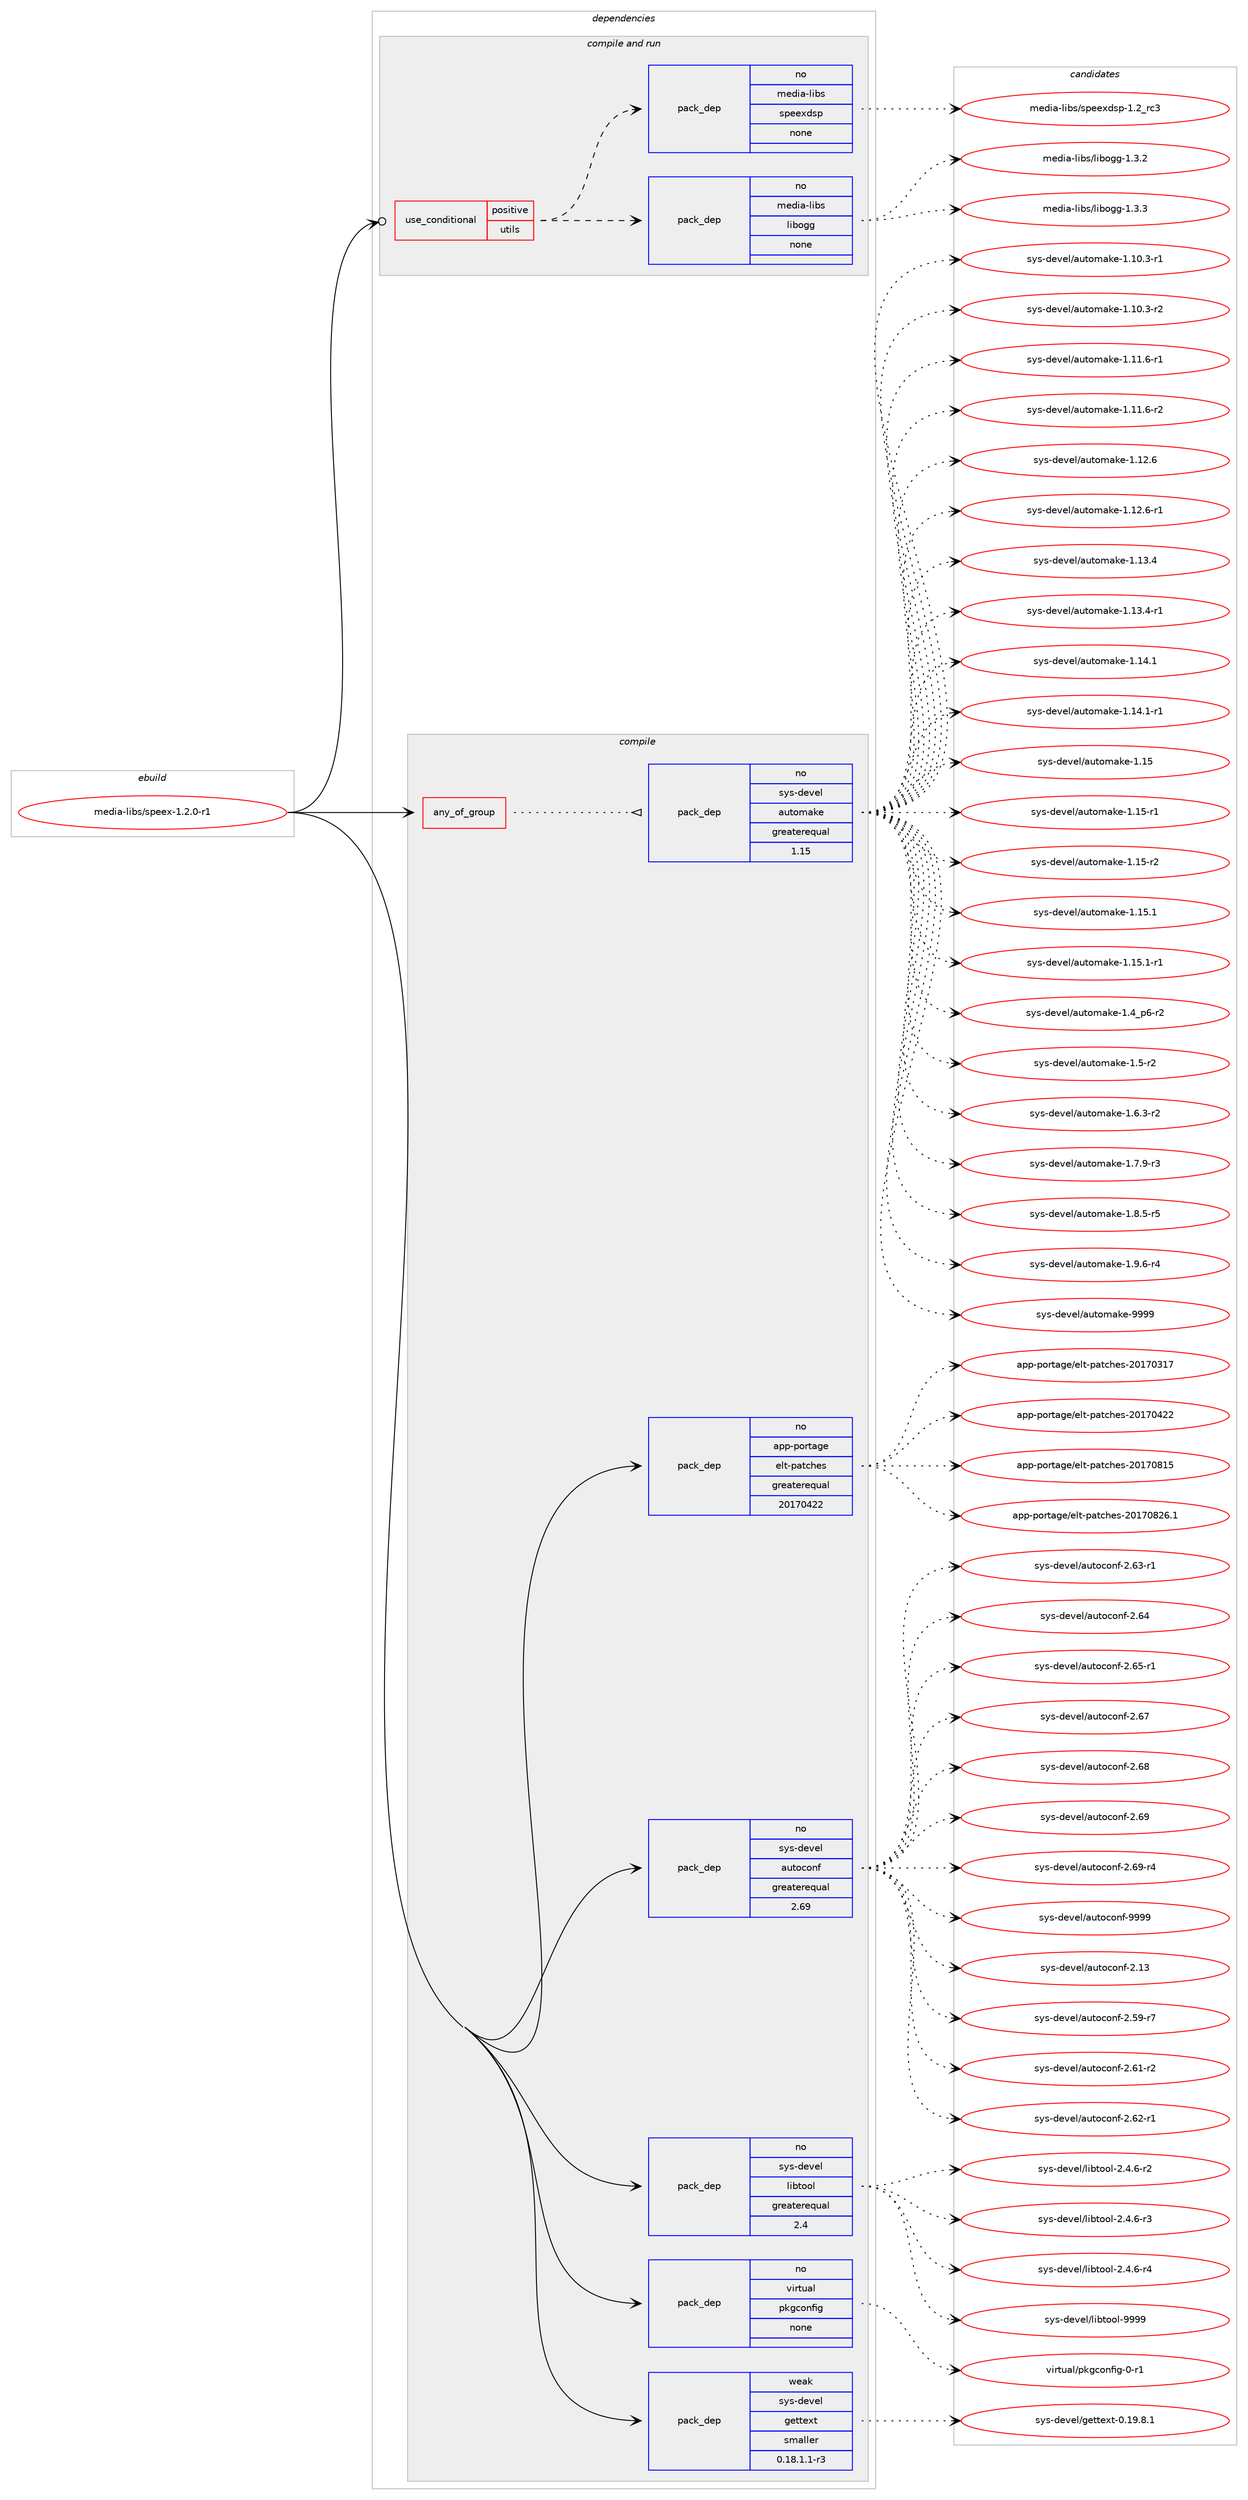 digraph prolog {

# *************
# Graph options
# *************

newrank=true;
concentrate=true;
compound=true;
graph [rankdir=LR,fontname=Helvetica,fontsize=10,ranksep=1.5];#, ranksep=2.5, nodesep=0.2];
edge  [arrowhead=vee];
node  [fontname=Helvetica,fontsize=10];

# **********
# The ebuild
# **********

subgraph cluster_leftcol {
color=gray;
rank=same;
label=<<i>ebuild</i>>;
id [label="media-libs/speex-1.2.0-r1", color=red, width=4, href="../media-libs/speex-1.2.0-r1.svg"];
}

# ****************
# The dependencies
# ****************

subgraph cluster_midcol {
color=gray;
label=<<i>dependencies</i>>;
subgraph cluster_compile {
fillcolor="#eeeeee";
style=filled;
label=<<i>compile</i>>;
subgraph any5769 {
dependency370598 [label=<<TABLE BORDER="0" CELLBORDER="1" CELLSPACING="0" CELLPADDING="4"><TR><TD CELLPADDING="10">any_of_group</TD></TR></TABLE>>, shape=none, color=red];subgraph pack273130 {
dependency370599 [label=<<TABLE BORDER="0" CELLBORDER="1" CELLSPACING="0" CELLPADDING="4" WIDTH="220"><TR><TD ROWSPAN="6" CELLPADDING="30">pack_dep</TD></TR><TR><TD WIDTH="110">no</TD></TR><TR><TD>sys-devel</TD></TR><TR><TD>automake</TD></TR><TR><TD>greaterequal</TD></TR><TR><TD>1.15</TD></TR></TABLE>>, shape=none, color=blue];
}
dependency370598:e -> dependency370599:w [weight=20,style="dotted",arrowhead="oinv"];
}
id:e -> dependency370598:w [weight=20,style="solid",arrowhead="vee"];
subgraph pack273131 {
dependency370600 [label=<<TABLE BORDER="0" CELLBORDER="1" CELLSPACING="0" CELLPADDING="4" WIDTH="220"><TR><TD ROWSPAN="6" CELLPADDING="30">pack_dep</TD></TR><TR><TD WIDTH="110">no</TD></TR><TR><TD>app-portage</TD></TR><TR><TD>elt-patches</TD></TR><TR><TD>greaterequal</TD></TR><TR><TD>20170422</TD></TR></TABLE>>, shape=none, color=blue];
}
id:e -> dependency370600:w [weight=20,style="solid",arrowhead="vee"];
subgraph pack273132 {
dependency370601 [label=<<TABLE BORDER="0" CELLBORDER="1" CELLSPACING="0" CELLPADDING="4" WIDTH="220"><TR><TD ROWSPAN="6" CELLPADDING="30">pack_dep</TD></TR><TR><TD WIDTH="110">no</TD></TR><TR><TD>sys-devel</TD></TR><TR><TD>autoconf</TD></TR><TR><TD>greaterequal</TD></TR><TR><TD>2.69</TD></TR></TABLE>>, shape=none, color=blue];
}
id:e -> dependency370601:w [weight=20,style="solid",arrowhead="vee"];
subgraph pack273133 {
dependency370602 [label=<<TABLE BORDER="0" CELLBORDER="1" CELLSPACING="0" CELLPADDING="4" WIDTH="220"><TR><TD ROWSPAN="6" CELLPADDING="30">pack_dep</TD></TR><TR><TD WIDTH="110">no</TD></TR><TR><TD>sys-devel</TD></TR><TR><TD>libtool</TD></TR><TR><TD>greaterequal</TD></TR><TR><TD>2.4</TD></TR></TABLE>>, shape=none, color=blue];
}
id:e -> dependency370602:w [weight=20,style="solid",arrowhead="vee"];
subgraph pack273134 {
dependency370603 [label=<<TABLE BORDER="0" CELLBORDER="1" CELLSPACING="0" CELLPADDING="4" WIDTH="220"><TR><TD ROWSPAN="6" CELLPADDING="30">pack_dep</TD></TR><TR><TD WIDTH="110">no</TD></TR><TR><TD>virtual</TD></TR><TR><TD>pkgconfig</TD></TR><TR><TD>none</TD></TR><TR><TD></TD></TR></TABLE>>, shape=none, color=blue];
}
id:e -> dependency370603:w [weight=20,style="solid",arrowhead="vee"];
subgraph pack273135 {
dependency370604 [label=<<TABLE BORDER="0" CELLBORDER="1" CELLSPACING="0" CELLPADDING="4" WIDTH="220"><TR><TD ROWSPAN="6" CELLPADDING="30">pack_dep</TD></TR><TR><TD WIDTH="110">weak</TD></TR><TR><TD>sys-devel</TD></TR><TR><TD>gettext</TD></TR><TR><TD>smaller</TD></TR><TR><TD>0.18.1.1-r3</TD></TR></TABLE>>, shape=none, color=blue];
}
id:e -> dependency370604:w [weight=20,style="solid",arrowhead="vee"];
}
subgraph cluster_compileandrun {
fillcolor="#eeeeee";
style=filled;
label=<<i>compile and run</i>>;
subgraph cond91553 {
dependency370605 [label=<<TABLE BORDER="0" CELLBORDER="1" CELLSPACING="0" CELLPADDING="4"><TR><TD ROWSPAN="3" CELLPADDING="10">use_conditional</TD></TR><TR><TD>positive</TD></TR><TR><TD>utils</TD></TR></TABLE>>, shape=none, color=red];
subgraph pack273136 {
dependency370606 [label=<<TABLE BORDER="0" CELLBORDER="1" CELLSPACING="0" CELLPADDING="4" WIDTH="220"><TR><TD ROWSPAN="6" CELLPADDING="30">pack_dep</TD></TR><TR><TD WIDTH="110">no</TD></TR><TR><TD>media-libs</TD></TR><TR><TD>libogg</TD></TR><TR><TD>none</TD></TR><TR><TD></TD></TR></TABLE>>, shape=none, color=blue];
}
dependency370605:e -> dependency370606:w [weight=20,style="dashed",arrowhead="vee"];
subgraph pack273137 {
dependency370607 [label=<<TABLE BORDER="0" CELLBORDER="1" CELLSPACING="0" CELLPADDING="4" WIDTH="220"><TR><TD ROWSPAN="6" CELLPADDING="30">pack_dep</TD></TR><TR><TD WIDTH="110">no</TD></TR><TR><TD>media-libs</TD></TR><TR><TD>speexdsp</TD></TR><TR><TD>none</TD></TR><TR><TD></TD></TR></TABLE>>, shape=none, color=blue];
}
dependency370605:e -> dependency370607:w [weight=20,style="dashed",arrowhead="vee"];
}
id:e -> dependency370605:w [weight=20,style="solid",arrowhead="odotvee"];
}
subgraph cluster_run {
fillcolor="#eeeeee";
style=filled;
label=<<i>run</i>>;
}
}

# **************
# The candidates
# **************

subgraph cluster_choices {
rank=same;
color=gray;
label=<<i>candidates</i>>;

subgraph choice273130 {
color=black;
nodesep=1;
choice11512111545100101118101108479711711611110997107101454946494846514511449 [label="sys-devel/automake-1.10.3-r1", color=red, width=4,href="../sys-devel/automake-1.10.3-r1.svg"];
choice11512111545100101118101108479711711611110997107101454946494846514511450 [label="sys-devel/automake-1.10.3-r2", color=red, width=4,href="../sys-devel/automake-1.10.3-r2.svg"];
choice11512111545100101118101108479711711611110997107101454946494946544511449 [label="sys-devel/automake-1.11.6-r1", color=red, width=4,href="../sys-devel/automake-1.11.6-r1.svg"];
choice11512111545100101118101108479711711611110997107101454946494946544511450 [label="sys-devel/automake-1.11.6-r2", color=red, width=4,href="../sys-devel/automake-1.11.6-r2.svg"];
choice1151211154510010111810110847971171161111099710710145494649504654 [label="sys-devel/automake-1.12.6", color=red, width=4,href="../sys-devel/automake-1.12.6.svg"];
choice11512111545100101118101108479711711611110997107101454946495046544511449 [label="sys-devel/automake-1.12.6-r1", color=red, width=4,href="../sys-devel/automake-1.12.6-r1.svg"];
choice1151211154510010111810110847971171161111099710710145494649514652 [label="sys-devel/automake-1.13.4", color=red, width=4,href="../sys-devel/automake-1.13.4.svg"];
choice11512111545100101118101108479711711611110997107101454946495146524511449 [label="sys-devel/automake-1.13.4-r1", color=red, width=4,href="../sys-devel/automake-1.13.4-r1.svg"];
choice1151211154510010111810110847971171161111099710710145494649524649 [label="sys-devel/automake-1.14.1", color=red, width=4,href="../sys-devel/automake-1.14.1.svg"];
choice11512111545100101118101108479711711611110997107101454946495246494511449 [label="sys-devel/automake-1.14.1-r1", color=red, width=4,href="../sys-devel/automake-1.14.1-r1.svg"];
choice115121115451001011181011084797117116111109971071014549464953 [label="sys-devel/automake-1.15", color=red, width=4,href="../sys-devel/automake-1.15.svg"];
choice1151211154510010111810110847971171161111099710710145494649534511449 [label="sys-devel/automake-1.15-r1", color=red, width=4,href="../sys-devel/automake-1.15-r1.svg"];
choice1151211154510010111810110847971171161111099710710145494649534511450 [label="sys-devel/automake-1.15-r2", color=red, width=4,href="../sys-devel/automake-1.15-r2.svg"];
choice1151211154510010111810110847971171161111099710710145494649534649 [label="sys-devel/automake-1.15.1", color=red, width=4,href="../sys-devel/automake-1.15.1.svg"];
choice11512111545100101118101108479711711611110997107101454946495346494511449 [label="sys-devel/automake-1.15.1-r1", color=red, width=4,href="../sys-devel/automake-1.15.1-r1.svg"];
choice115121115451001011181011084797117116111109971071014549465295112544511450 [label="sys-devel/automake-1.4_p6-r2", color=red, width=4,href="../sys-devel/automake-1.4_p6-r2.svg"];
choice11512111545100101118101108479711711611110997107101454946534511450 [label="sys-devel/automake-1.5-r2", color=red, width=4,href="../sys-devel/automake-1.5-r2.svg"];
choice115121115451001011181011084797117116111109971071014549465446514511450 [label="sys-devel/automake-1.6.3-r2", color=red, width=4,href="../sys-devel/automake-1.6.3-r2.svg"];
choice115121115451001011181011084797117116111109971071014549465546574511451 [label="sys-devel/automake-1.7.9-r3", color=red, width=4,href="../sys-devel/automake-1.7.9-r3.svg"];
choice115121115451001011181011084797117116111109971071014549465646534511453 [label="sys-devel/automake-1.8.5-r5", color=red, width=4,href="../sys-devel/automake-1.8.5-r5.svg"];
choice115121115451001011181011084797117116111109971071014549465746544511452 [label="sys-devel/automake-1.9.6-r4", color=red, width=4,href="../sys-devel/automake-1.9.6-r4.svg"];
choice115121115451001011181011084797117116111109971071014557575757 [label="sys-devel/automake-9999", color=red, width=4,href="../sys-devel/automake-9999.svg"];
dependency370599:e -> choice11512111545100101118101108479711711611110997107101454946494846514511449:w [style=dotted,weight="100"];
dependency370599:e -> choice11512111545100101118101108479711711611110997107101454946494846514511450:w [style=dotted,weight="100"];
dependency370599:e -> choice11512111545100101118101108479711711611110997107101454946494946544511449:w [style=dotted,weight="100"];
dependency370599:e -> choice11512111545100101118101108479711711611110997107101454946494946544511450:w [style=dotted,weight="100"];
dependency370599:e -> choice1151211154510010111810110847971171161111099710710145494649504654:w [style=dotted,weight="100"];
dependency370599:e -> choice11512111545100101118101108479711711611110997107101454946495046544511449:w [style=dotted,weight="100"];
dependency370599:e -> choice1151211154510010111810110847971171161111099710710145494649514652:w [style=dotted,weight="100"];
dependency370599:e -> choice11512111545100101118101108479711711611110997107101454946495146524511449:w [style=dotted,weight="100"];
dependency370599:e -> choice1151211154510010111810110847971171161111099710710145494649524649:w [style=dotted,weight="100"];
dependency370599:e -> choice11512111545100101118101108479711711611110997107101454946495246494511449:w [style=dotted,weight="100"];
dependency370599:e -> choice115121115451001011181011084797117116111109971071014549464953:w [style=dotted,weight="100"];
dependency370599:e -> choice1151211154510010111810110847971171161111099710710145494649534511449:w [style=dotted,weight="100"];
dependency370599:e -> choice1151211154510010111810110847971171161111099710710145494649534511450:w [style=dotted,weight="100"];
dependency370599:e -> choice1151211154510010111810110847971171161111099710710145494649534649:w [style=dotted,weight="100"];
dependency370599:e -> choice11512111545100101118101108479711711611110997107101454946495346494511449:w [style=dotted,weight="100"];
dependency370599:e -> choice115121115451001011181011084797117116111109971071014549465295112544511450:w [style=dotted,weight="100"];
dependency370599:e -> choice11512111545100101118101108479711711611110997107101454946534511450:w [style=dotted,weight="100"];
dependency370599:e -> choice115121115451001011181011084797117116111109971071014549465446514511450:w [style=dotted,weight="100"];
dependency370599:e -> choice115121115451001011181011084797117116111109971071014549465546574511451:w [style=dotted,weight="100"];
dependency370599:e -> choice115121115451001011181011084797117116111109971071014549465646534511453:w [style=dotted,weight="100"];
dependency370599:e -> choice115121115451001011181011084797117116111109971071014549465746544511452:w [style=dotted,weight="100"];
dependency370599:e -> choice115121115451001011181011084797117116111109971071014557575757:w [style=dotted,weight="100"];
}
subgraph choice273131 {
color=black;
nodesep=1;
choice97112112451121111141169710310147101108116451129711699104101115455048495548514955 [label="app-portage/elt-patches-20170317", color=red, width=4,href="../app-portage/elt-patches-20170317.svg"];
choice97112112451121111141169710310147101108116451129711699104101115455048495548525050 [label="app-portage/elt-patches-20170422", color=red, width=4,href="../app-portage/elt-patches-20170422.svg"];
choice97112112451121111141169710310147101108116451129711699104101115455048495548564953 [label="app-portage/elt-patches-20170815", color=red, width=4,href="../app-portage/elt-patches-20170815.svg"];
choice971121124511211111411697103101471011081164511297116991041011154550484955485650544649 [label="app-portage/elt-patches-20170826.1", color=red, width=4,href="../app-portage/elt-patches-20170826.1.svg"];
dependency370600:e -> choice97112112451121111141169710310147101108116451129711699104101115455048495548514955:w [style=dotted,weight="100"];
dependency370600:e -> choice97112112451121111141169710310147101108116451129711699104101115455048495548525050:w [style=dotted,weight="100"];
dependency370600:e -> choice97112112451121111141169710310147101108116451129711699104101115455048495548564953:w [style=dotted,weight="100"];
dependency370600:e -> choice971121124511211111411697103101471011081164511297116991041011154550484955485650544649:w [style=dotted,weight="100"];
}
subgraph choice273132 {
color=black;
nodesep=1;
choice115121115451001011181011084797117116111991111101024550464951 [label="sys-devel/autoconf-2.13", color=red, width=4,href="../sys-devel/autoconf-2.13.svg"];
choice1151211154510010111810110847971171161119911111010245504653574511455 [label="sys-devel/autoconf-2.59-r7", color=red, width=4,href="../sys-devel/autoconf-2.59-r7.svg"];
choice1151211154510010111810110847971171161119911111010245504654494511450 [label="sys-devel/autoconf-2.61-r2", color=red, width=4,href="../sys-devel/autoconf-2.61-r2.svg"];
choice1151211154510010111810110847971171161119911111010245504654504511449 [label="sys-devel/autoconf-2.62-r1", color=red, width=4,href="../sys-devel/autoconf-2.62-r1.svg"];
choice1151211154510010111810110847971171161119911111010245504654514511449 [label="sys-devel/autoconf-2.63-r1", color=red, width=4,href="../sys-devel/autoconf-2.63-r1.svg"];
choice115121115451001011181011084797117116111991111101024550465452 [label="sys-devel/autoconf-2.64", color=red, width=4,href="../sys-devel/autoconf-2.64.svg"];
choice1151211154510010111810110847971171161119911111010245504654534511449 [label="sys-devel/autoconf-2.65-r1", color=red, width=4,href="../sys-devel/autoconf-2.65-r1.svg"];
choice115121115451001011181011084797117116111991111101024550465455 [label="sys-devel/autoconf-2.67", color=red, width=4,href="../sys-devel/autoconf-2.67.svg"];
choice115121115451001011181011084797117116111991111101024550465456 [label="sys-devel/autoconf-2.68", color=red, width=4,href="../sys-devel/autoconf-2.68.svg"];
choice115121115451001011181011084797117116111991111101024550465457 [label="sys-devel/autoconf-2.69", color=red, width=4,href="../sys-devel/autoconf-2.69.svg"];
choice1151211154510010111810110847971171161119911111010245504654574511452 [label="sys-devel/autoconf-2.69-r4", color=red, width=4,href="../sys-devel/autoconf-2.69-r4.svg"];
choice115121115451001011181011084797117116111991111101024557575757 [label="sys-devel/autoconf-9999", color=red, width=4,href="../sys-devel/autoconf-9999.svg"];
dependency370601:e -> choice115121115451001011181011084797117116111991111101024550464951:w [style=dotted,weight="100"];
dependency370601:e -> choice1151211154510010111810110847971171161119911111010245504653574511455:w [style=dotted,weight="100"];
dependency370601:e -> choice1151211154510010111810110847971171161119911111010245504654494511450:w [style=dotted,weight="100"];
dependency370601:e -> choice1151211154510010111810110847971171161119911111010245504654504511449:w [style=dotted,weight="100"];
dependency370601:e -> choice1151211154510010111810110847971171161119911111010245504654514511449:w [style=dotted,weight="100"];
dependency370601:e -> choice115121115451001011181011084797117116111991111101024550465452:w [style=dotted,weight="100"];
dependency370601:e -> choice1151211154510010111810110847971171161119911111010245504654534511449:w [style=dotted,weight="100"];
dependency370601:e -> choice115121115451001011181011084797117116111991111101024550465455:w [style=dotted,weight="100"];
dependency370601:e -> choice115121115451001011181011084797117116111991111101024550465456:w [style=dotted,weight="100"];
dependency370601:e -> choice115121115451001011181011084797117116111991111101024550465457:w [style=dotted,weight="100"];
dependency370601:e -> choice1151211154510010111810110847971171161119911111010245504654574511452:w [style=dotted,weight="100"];
dependency370601:e -> choice115121115451001011181011084797117116111991111101024557575757:w [style=dotted,weight="100"];
}
subgraph choice273133 {
color=black;
nodesep=1;
choice1151211154510010111810110847108105981161111111084550465246544511450 [label="sys-devel/libtool-2.4.6-r2", color=red, width=4,href="../sys-devel/libtool-2.4.6-r2.svg"];
choice1151211154510010111810110847108105981161111111084550465246544511451 [label="sys-devel/libtool-2.4.6-r3", color=red, width=4,href="../sys-devel/libtool-2.4.6-r3.svg"];
choice1151211154510010111810110847108105981161111111084550465246544511452 [label="sys-devel/libtool-2.4.6-r4", color=red, width=4,href="../sys-devel/libtool-2.4.6-r4.svg"];
choice1151211154510010111810110847108105981161111111084557575757 [label="sys-devel/libtool-9999", color=red, width=4,href="../sys-devel/libtool-9999.svg"];
dependency370602:e -> choice1151211154510010111810110847108105981161111111084550465246544511450:w [style=dotted,weight="100"];
dependency370602:e -> choice1151211154510010111810110847108105981161111111084550465246544511451:w [style=dotted,weight="100"];
dependency370602:e -> choice1151211154510010111810110847108105981161111111084550465246544511452:w [style=dotted,weight="100"];
dependency370602:e -> choice1151211154510010111810110847108105981161111111084557575757:w [style=dotted,weight="100"];
}
subgraph choice273134 {
color=black;
nodesep=1;
choice11810511411611797108471121071039911111010210510345484511449 [label="virtual/pkgconfig-0-r1", color=red, width=4,href="../virtual/pkgconfig-0-r1.svg"];
dependency370603:e -> choice11810511411611797108471121071039911111010210510345484511449:w [style=dotted,weight="100"];
}
subgraph choice273135 {
color=black;
nodesep=1;
choice1151211154510010111810110847103101116116101120116454846495746564649 [label="sys-devel/gettext-0.19.8.1", color=red, width=4,href="../sys-devel/gettext-0.19.8.1.svg"];
dependency370604:e -> choice1151211154510010111810110847103101116116101120116454846495746564649:w [style=dotted,weight="100"];
}
subgraph choice273136 {
color=black;
nodesep=1;
choice1091011001059745108105981154710810598111103103454946514650 [label="media-libs/libogg-1.3.2", color=red, width=4,href="../media-libs/libogg-1.3.2.svg"];
choice1091011001059745108105981154710810598111103103454946514651 [label="media-libs/libogg-1.3.3", color=red, width=4,href="../media-libs/libogg-1.3.3.svg"];
dependency370606:e -> choice1091011001059745108105981154710810598111103103454946514650:w [style=dotted,weight="100"];
dependency370606:e -> choice1091011001059745108105981154710810598111103103454946514651:w [style=dotted,weight="100"];
}
subgraph choice273137 {
color=black;
nodesep=1;
choice1091011001059745108105981154711511210110112010011511245494650951149951 [label="media-libs/speexdsp-1.2_rc3", color=red, width=4,href="../media-libs/speexdsp-1.2_rc3.svg"];
dependency370607:e -> choice1091011001059745108105981154711511210110112010011511245494650951149951:w [style=dotted,weight="100"];
}
}

}
